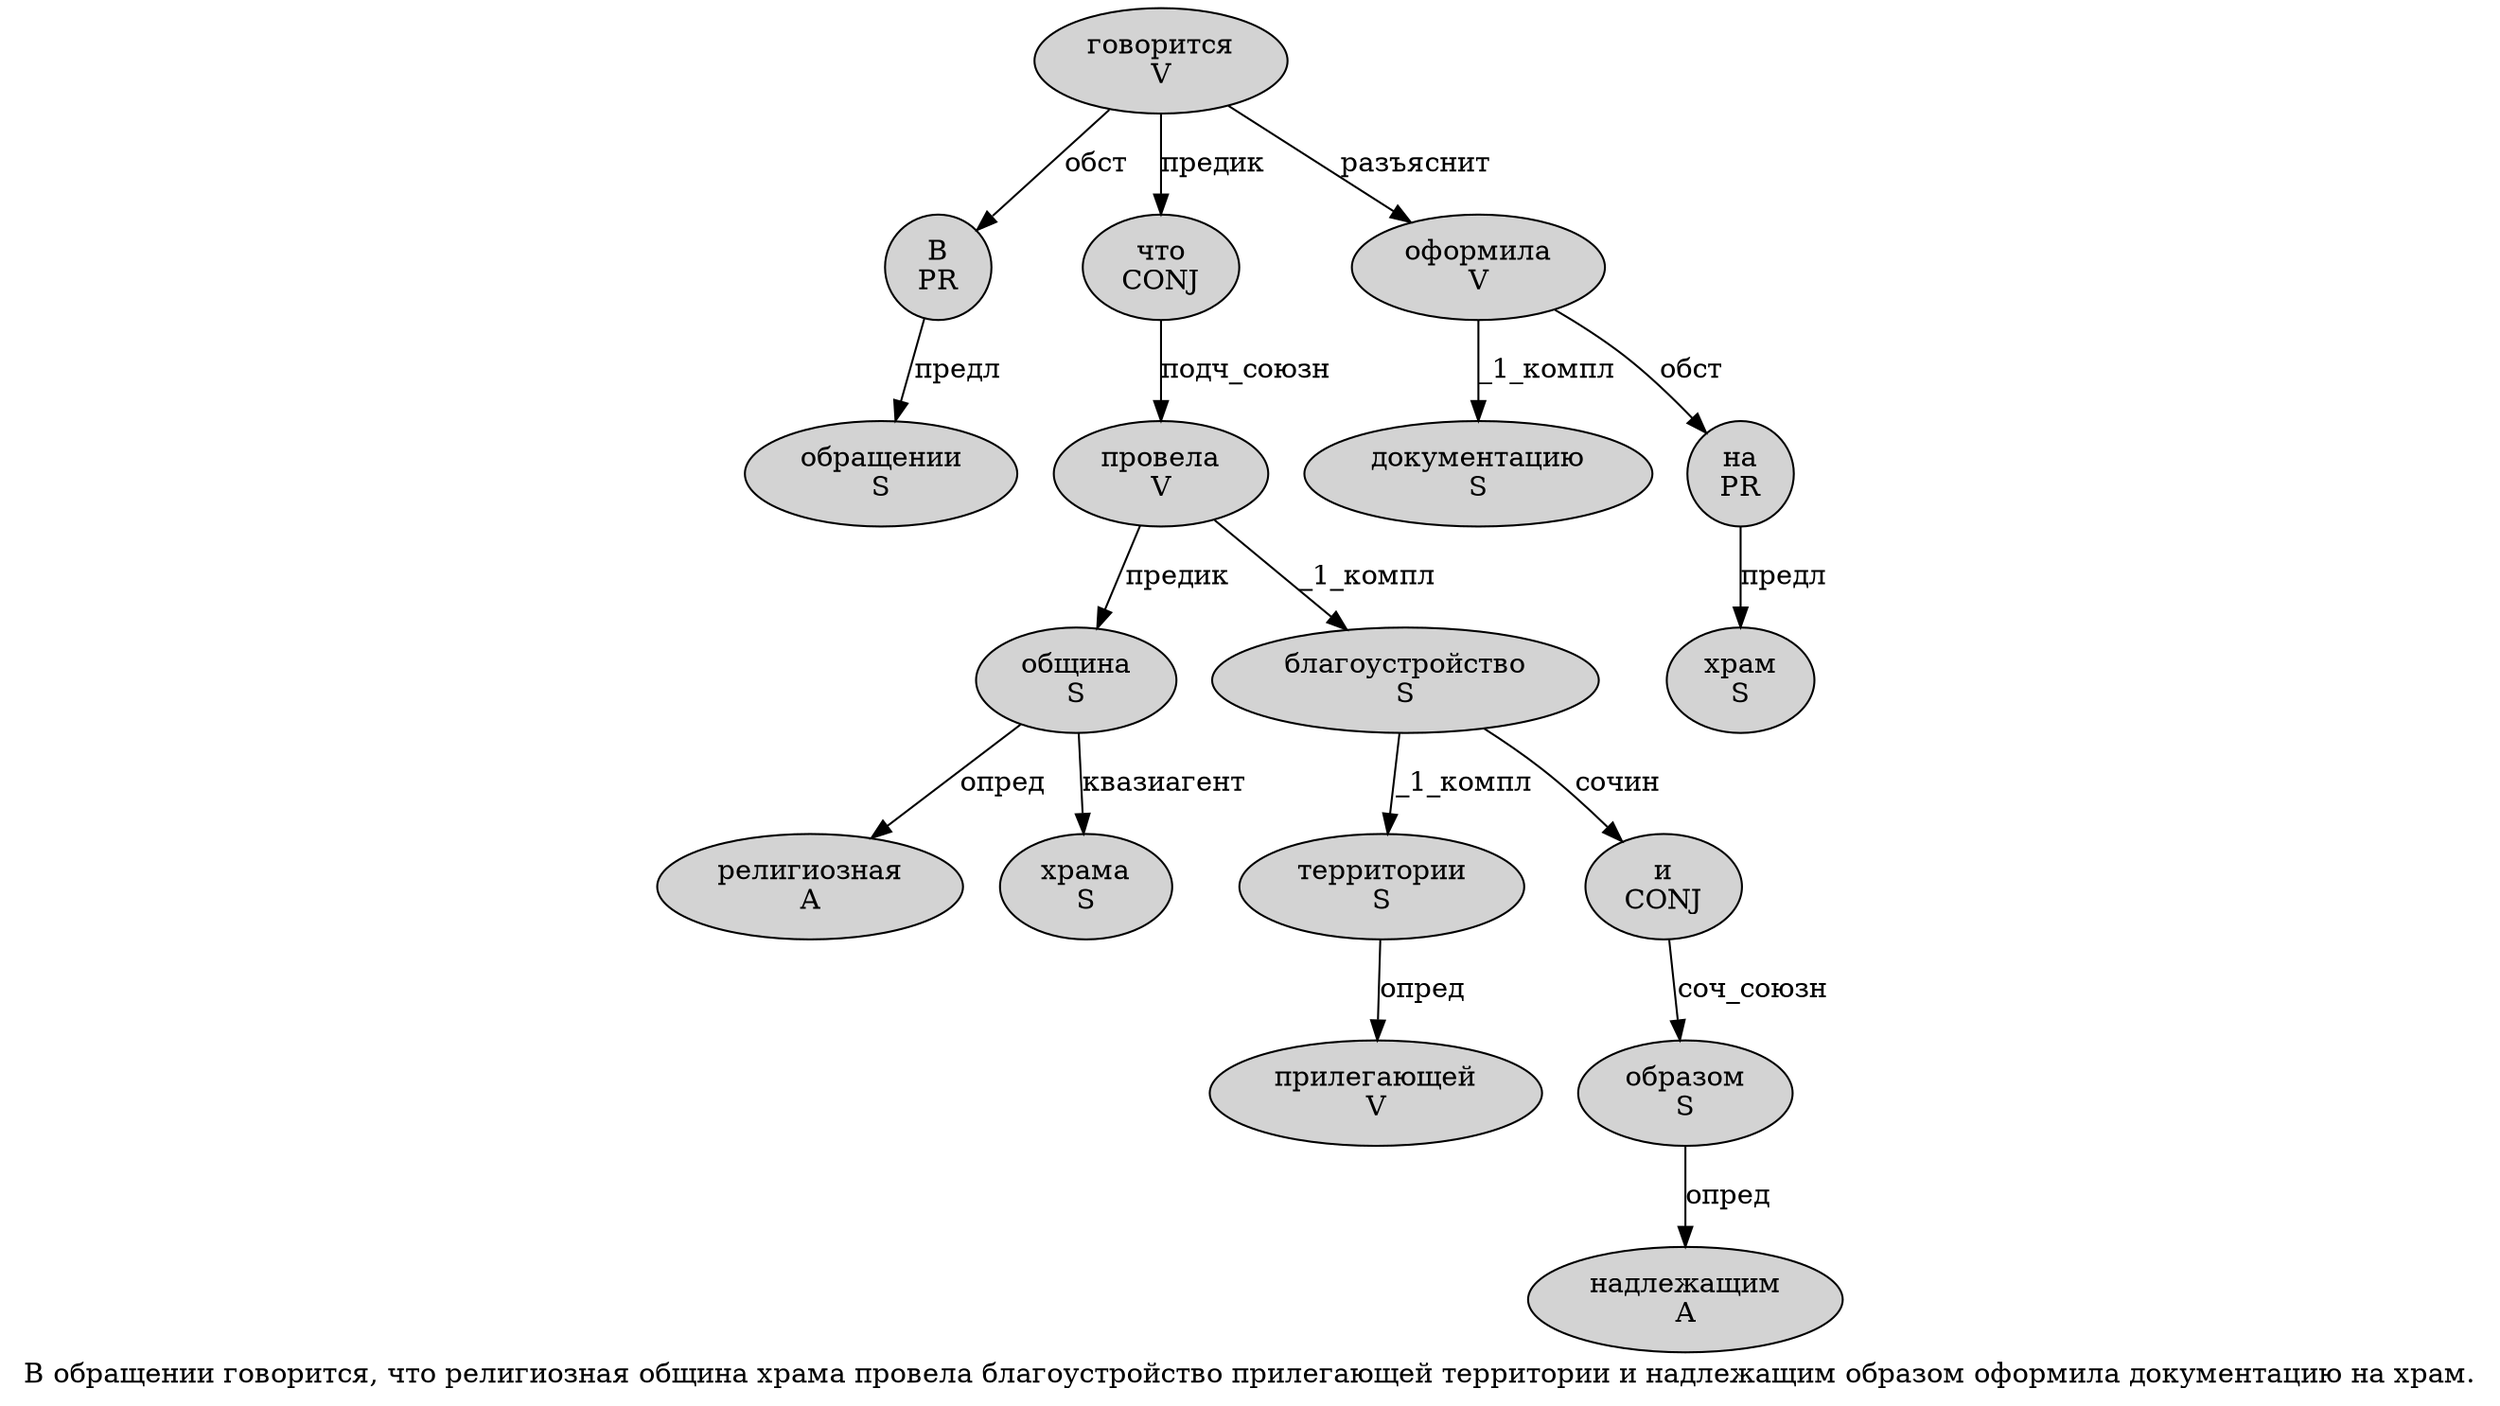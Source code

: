 digraph SENTENCE_1348 {
	graph [label="В обращении говорится, что религиозная община храма провела благоустройство прилегающей территории и надлежащим образом оформила документацию на храм."]
	node [style=filled]
		0 [label="В
PR" color="" fillcolor=lightgray penwidth=1 shape=ellipse]
		1 [label="обращении
S" color="" fillcolor=lightgray penwidth=1 shape=ellipse]
		2 [label="говорится
V" color="" fillcolor=lightgray penwidth=1 shape=ellipse]
		4 [label="что
CONJ" color="" fillcolor=lightgray penwidth=1 shape=ellipse]
		5 [label="религиозная
A" color="" fillcolor=lightgray penwidth=1 shape=ellipse]
		6 [label="община
S" color="" fillcolor=lightgray penwidth=1 shape=ellipse]
		7 [label="храма
S" color="" fillcolor=lightgray penwidth=1 shape=ellipse]
		8 [label="провела
V" color="" fillcolor=lightgray penwidth=1 shape=ellipse]
		9 [label="благоустройство
S" color="" fillcolor=lightgray penwidth=1 shape=ellipse]
		10 [label="прилегающей
V" color="" fillcolor=lightgray penwidth=1 shape=ellipse]
		11 [label="территории
S" color="" fillcolor=lightgray penwidth=1 shape=ellipse]
		12 [label="и
CONJ" color="" fillcolor=lightgray penwidth=1 shape=ellipse]
		13 [label="надлежащим
A" color="" fillcolor=lightgray penwidth=1 shape=ellipse]
		14 [label="образом
S" color="" fillcolor=lightgray penwidth=1 shape=ellipse]
		15 [label="оформила
V" color="" fillcolor=lightgray penwidth=1 shape=ellipse]
		16 [label="документацию
S" color="" fillcolor=lightgray penwidth=1 shape=ellipse]
		17 [label="на
PR" color="" fillcolor=lightgray penwidth=1 shape=ellipse]
		18 [label="храм
S" color="" fillcolor=lightgray penwidth=1 shape=ellipse]
			6 -> 5 [label="опред"]
			6 -> 7 [label="квазиагент"]
			2 -> 0 [label="обст"]
			2 -> 4 [label="предик"]
			2 -> 15 [label="разъяснит"]
			4 -> 8 [label="подч_союзн"]
			0 -> 1 [label="предл"]
			9 -> 11 [label="_1_компл"]
			9 -> 12 [label="сочин"]
			8 -> 6 [label="предик"]
			8 -> 9 [label="_1_компл"]
			14 -> 13 [label="опред"]
			15 -> 16 [label="_1_компл"]
			15 -> 17 [label="обст"]
			11 -> 10 [label="опред"]
			17 -> 18 [label="предл"]
			12 -> 14 [label="соч_союзн"]
}